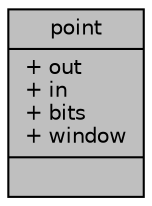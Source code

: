 digraph "point"
{
  edge [fontname="Helvetica",fontsize="10",labelfontname="Helvetica",labelfontsize="10"];
  node [fontname="Helvetica",fontsize="10",shape=record];
  Node1 [label="{point\n|+ out\l+ in\l+ bits\l+ window\l|}",height=0.2,width=0.4,color="black", fillcolor="grey75", style="filled", fontcolor="black"];
}
